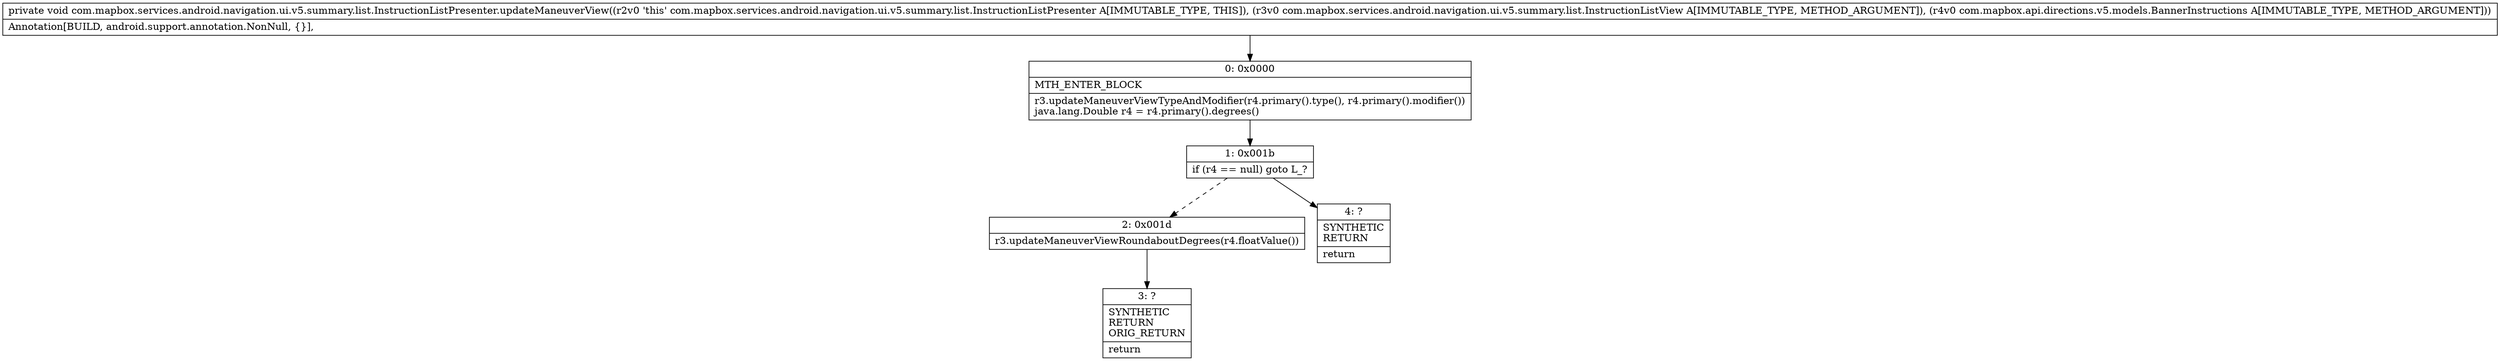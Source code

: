 digraph "CFG forcom.mapbox.services.android.navigation.ui.v5.summary.list.InstructionListPresenter.updateManeuverView(Lcom\/mapbox\/services\/android\/navigation\/ui\/v5\/summary\/list\/InstructionListView;Lcom\/mapbox\/api\/directions\/v5\/models\/BannerInstructions;)V" {
Node_0 [shape=record,label="{0\:\ 0x0000|MTH_ENTER_BLOCK\l|r3.updateManeuverViewTypeAndModifier(r4.primary().type(), r4.primary().modifier())\ljava.lang.Double r4 = r4.primary().degrees()\l}"];
Node_1 [shape=record,label="{1\:\ 0x001b|if (r4 == null) goto L_?\l}"];
Node_2 [shape=record,label="{2\:\ 0x001d|r3.updateManeuverViewRoundaboutDegrees(r4.floatValue())\l}"];
Node_3 [shape=record,label="{3\:\ ?|SYNTHETIC\lRETURN\lORIG_RETURN\l|return\l}"];
Node_4 [shape=record,label="{4\:\ ?|SYNTHETIC\lRETURN\l|return\l}"];
MethodNode[shape=record,label="{private void com.mapbox.services.android.navigation.ui.v5.summary.list.InstructionListPresenter.updateManeuverView((r2v0 'this' com.mapbox.services.android.navigation.ui.v5.summary.list.InstructionListPresenter A[IMMUTABLE_TYPE, THIS]), (r3v0 com.mapbox.services.android.navigation.ui.v5.summary.list.InstructionListView A[IMMUTABLE_TYPE, METHOD_ARGUMENT]), (r4v0 com.mapbox.api.directions.v5.models.BannerInstructions A[IMMUTABLE_TYPE, METHOD_ARGUMENT]))  | Annotation[BUILD, android.support.annotation.NonNull, \{\}], \l}"];
MethodNode -> Node_0;
Node_0 -> Node_1;
Node_1 -> Node_2[style=dashed];
Node_1 -> Node_4;
Node_2 -> Node_3;
}

